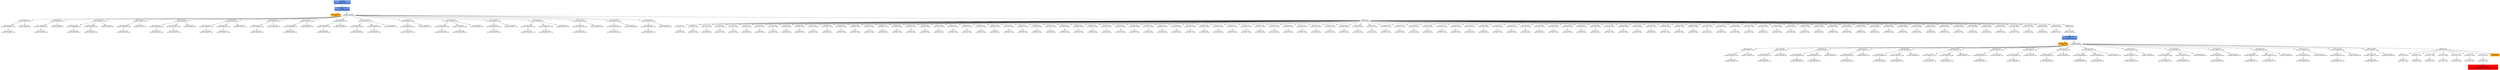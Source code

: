 digraph ARG {
node [style="filled" shape="box" color="white"]
1 [fillcolor="cornflowerblue" label="1 @ N1926\nmain entry\nAbstractionState: ABS1: true\n" id="1"]
20065 [fillcolor="cornflowerblue" label="20065 @ N1928\nmain\nAbstractionState: ABS300\n" id="20065"]
20078 [fillcolor="orange" label="20078 @ N1934\nmain\n" id="20078"]
20081 [label="20081 @ N1838\ncalculate_output entry\n" id="20081"]
20093 [label="20093 @ N1051\ncalculate_outputm1 entry\n" id="20093"]
20100 [label="20100 @ N1020\ncalculate_outputm37 entry\n" id="20100"]
20153 [label="20153 @ N1019\ncalculate_outputm37 exit\n" id="20153"]
20157 [label="20157 @ N1050\ncalculate_outputm1 exit\n" id="20157"]
20166 [label="20166 @ N1087\ncalculate_outputm2 entry\n" id="20166"]
20173 [label="20173 @ N1058\ncalculate_outputm41 entry\n" id="20173"]
20226 [label="20226 @ N1057\ncalculate_outputm41 exit\n" id="20226"]
20230 [label="20230 @ N1086\ncalculate_outputm2 exit\n" id="20230"]
20241 [label="20241 @ N1137\ncalculate_outputm5 entry\n" id="20241"]
20248 [label="20248 @ N1094\ncalculate_outputm58 entry\n" id="20248"]
20284 [label="20284 @ N1093\ncalculate_outputm58 exit\n" id="20284"]
20293 [label="20293 @ N1114\ncalculate_outputm59 entry\n" id="20293"]
20329 [label="20329 @ N1113\ncalculate_outputm59 exit\n" id="20329"]
20333 [label="20333 @ N1136\ncalculate_outputm5 exit\n" id="20333"]
20347 [label="20347 @ N1171\ncalculate_outputm7 entry\n" id="20347"]
20354 [label="20354 @ N1148\ncalculate_outputm65 entry\n" id="20354"]
20390 [label="20390 @ N1147\ncalculate_outputm65 exit\n" id="20390"]
20394 [label="20394 @ N1170\ncalculate_outputm7 exit\n" id="20394"]
20403 [label="20403 @ N1238\ncalculate_outputm8 entry\n" id="20403"]
20410 [label="20410 @ N1178\ncalculate_outputm69 entry\n" id="20410"]
20463 [label="20463 @ N1177\ncalculate_outputm69 exit\n" id="20463"]
20472 [label="20472 @ N1207\ncalculate_outputm71 entry\n" id="20472"]
20525 [label="20525 @ N1206\ncalculate_outputm71 exit\n" id="20525"]
20529 [label="20529 @ N1237\ncalculate_outputm8 exit\n" id="20529"]
20538 [label="20538 @ N1308\ncalculate_outputm11 entry\n" id="20538"]
20545 [label="20545 @ N1249\ncalculate_outputm77 entry\n" id="20545"]
20581 [label="20581 @ N1248\ncalculate_outputm77 exit\n" id="20581"]
20590 [label="20590 @ N1272\ncalculate_outputm79 entry\n" id="20590"]
20660 [label="20660 @ N1271\ncalculate_outputm79 exit\n" id="20660"]
20664 [label="20664 @ N1307\ncalculate_outputm11 exit\n" id="20664"]
20673 [label="20673 @ N1351\ncalculate_outputm12 entry\n" id="20673"]
20680 [label="20680 @ N1319\ncalculate_outputm81 entry\n" id="20680"]
20733 [label="20733 @ N1318\ncalculate_outputm81 exit\n" id="20733"]
20737 [label="20737 @ N1350\ncalculate_outputm12 exit\n" id="20737"]
20748 [label="20748 @ N1387\ncalculate_outputm13 entry\n" id="20748"]
20755 [label="20755 @ N1358\ncalculate_outputm85 entry\n" id="20755"]
20808 [label="20808 @ N1357\ncalculate_outputm85 exit\n" id="20808"]
20812 [label="20812 @ N1386\ncalculate_outputm13 exit\n" id="20812"]
20826 [label="20826 @ N1437\ncalculate_outputm16 entry\n" id="20826"]
20833 [label="20833 @ N1394\ncalculate_outputm95 entry\n" id="20833"]
20903 [label="20903 @ N1393\ncalculate_outputm95 exit\n" id="20903"]
20907 [label="20907 @ N1436\ncalculate_outputm16 exit\n" id="20907"]
20918 [label="20918 @ N1506\ncalculate_outputm17 entry\n" id="20918"]
20925 [label="20925 @ N1444\ncalculate_outputm96 entry\n" id="20925"]
20978 [label="20978 @ N1443\ncalculate_outputm96 exit\n" id="20978"]
20987 [label="20987 @ N1474\ncalculate_outputm97 entry\n" id="20987"]
21040 [label="21040 @ N1473\ncalculate_outputm97 exit\n" id="21040"]
21044 [label="21044 @ N1505\ncalculate_outputm17 exit\n" id="21044"]
21058 [label="21058 @ N1547\ncalculate_outputm22 entry\n" id="21058"]
21065 [label="21065 @ N1517\ncalculate_outputm113 entry\n" id="21065"]
21118 [label="21118 @ N1516\ncalculate_outputm113 exit\n" id="21118"]
21122 [label="21122 @ N1546\ncalculate_outputm22 exit\n" id="21122"]
21133 [label="21133 @ N1620\ncalculate_outputm23 entry\n" id="21133"]
21140 [label="21140 @ N1554\ncalculate_outputm119 entry\n" id="21140"]
21193 [label="21193 @ N1553\ncalculate_outputm119 exit\n" id="21193"]
21202 [label="21202 @ N1587\ncalculate_outputm120 entry\n" id="21202"]
21255 [label="21255 @ N1586\ncalculate_outputm120 exit\n" id="21255"]
21259 [label="21259 @ N1619\ncalculate_outputm23 exit\n" id="21259"]
21273 [label="21273 @ N1671\ncalculate_outputm27 entry\n" id="21273"]
21280 [label="21280 @ N1631\ncalculate_outputm129 entry\n" id="21280"]
21350 [label="21350 @ N1630\ncalculate_outputm129 exit\n" id="21350"]
21354 [label="21354 @ N1670\ncalculate_outputm27 exit\n" id="21354"]
21363 [label="21363 @ N1739\ncalculate_outputm28 entry\n" id="21363"]
21370 [label="21370 @ N1678\ncalculate_outputm131 entry\n" id="21370"]
21423 [label="21423 @ N1677\ncalculate_outputm131 exit\n" id="21423"]
21432 [label="21432 @ N1710\ncalculate_outputm137 entry\n" id="21432"]
21485 [label="21485 @ N1709\ncalculate_outputm137 exit\n" id="21485"]
21489 [label="21489 @ N1738\ncalculate_outputm28 exit\n" id="21489"]
21498 [label="21498 @ N1773\ncalculate_outputm29 entry\n" id="21498"]
21505 [label="21505 @ N1750\ncalculate_outputm139 entry\n" id="21505"]
21541 [label="21541 @ N1749\ncalculate_outputm139 exit\n" id="21541"]
21545 [label="21545 @ N1772\ncalculate_outputm29 exit\n" id="21545"]
21554 [label="21554 @ N1792\ncalculate_outputm30 entry\n" id="21554"]
21561 [label="21561 @ N1780\ncalculate_outputm145 entry\n" id="21561"]
21580 [label="21580 @ N1779\ncalculate_outputm145 exit\n" id="21580"]
21584 [label="21584 @ N1791\ncalculate_outputm30 exit\n" id="21584"]
21595 [label="21595 @ N1831\ncalculate_outputm32 entry\n" id="21595"]
21602 [label="21602 @ N1799\ncalculate_outputm152 entry\n" id="21602"]
21655 [label="21655 @ N1798\ncalculate_outputm152 exit\n" id="21655"]
21659 [label="21659 @ N1830\ncalculate_outputm32 exit\n" id="21659"]
21663 [label="21663 @ N417\nerrorCheck entry\n" id="21663"]
21674 [label="21674 @ N17\nreach_error_0 entry\n" id="21674"]
21676 [label="21676 @ N13\nreach_error_a entry\n" id="21676"]
21688 [label="21688 @ N21\nreach_error_1 entry\n" id="21688"]
21690 [label="21690 @ N13\nreach_error_a entry\n" id="21690"]
21702 [label="21702 @ N25\nreach_error_2 entry\n" id="21702"]
21704 [label="21704 @ N13\nreach_error_a entry\n" id="21704"]
21716 [label="21716 @ N29\nreach_error_3 entry\n" id="21716"]
21718 [label="21718 @ N13\nreach_error_a entry\n" id="21718"]
21730 [label="21730 @ N33\nreach_error_4 entry\n" id="21730"]
21732 [label="21732 @ N9\nreach_error_b entry\n" id="21732"]
21744 [label="21744 @ N37\nreach_error_5 entry\n" id="21744"]
21746 [label="21746 @ N13\nreach_error_a entry\n" id="21746"]
21758 [label="21758 @ N41\nreach_error_6 entry\n" id="21758"]
21760 [label="21760 @ N9\nreach_error_b entry\n" id="21760"]
21772 [label="21772 @ N45\nreach_error_7 entry\n" id="21772"]
21774 [label="21774 @ N13\nreach_error_a entry\n" id="21774"]
21786 [label="21786 @ N49\nreach_error_8 entry\n" id="21786"]
21788 [label="21788 @ N13\nreach_error_a entry\n" id="21788"]
21800 [label="21800 @ N53\nreach_error_9 entry\n" id="21800"]
21802 [label="21802 @ N13\nreach_error_a entry\n" id="21802"]
21814 [label="21814 @ N57\nreach_error_10 entry\n" id="21814"]
21816 [label="21816 @ N13\nreach_error_a entry\n" id="21816"]
21828 [label="21828 @ N61\nreach_error_11 entry\n" id="21828"]
21830 [label="21830 @ N13\nreach_error_a entry\n" id="21830"]
21842 [label="21842 @ N65\nreach_error_12 entry\n" id="21842"]
21844 [label="21844 @ N13\nreach_error_a entry\n" id="21844"]
21856 [label="21856 @ N69\nreach_error_13 entry\n" id="21856"]
21858 [label="21858 @ N13\nreach_error_a entry\n" id="21858"]
21870 [label="21870 @ N73\nreach_error_14 entry\n" id="21870"]
21872 [label="21872 @ N13\nreach_error_a entry\n" id="21872"]
21884 [label="21884 @ N77\nreach_error_15 entry\n" id="21884"]
21886 [label="21886 @ N13\nreach_error_a entry\n" id="21886"]
21898 [label="21898 @ N81\nreach_error_16 entry\n" id="21898"]
21900 [label="21900 @ N13\nreach_error_a entry\n" id="21900"]
21912 [label="21912 @ N85\nreach_error_17 entry\n" id="21912"]
21914 [label="21914 @ N13\nreach_error_a entry\n" id="21914"]
21926 [label="21926 @ N89\nreach_error_18 entry\n" id="21926"]
21928 [label="21928 @ N9\nreach_error_b entry\n" id="21928"]
21940 [label="21940 @ N93\nreach_error_19 entry\n" id="21940"]
21942 [label="21942 @ N13\nreach_error_a entry\n" id="21942"]
21954 [label="21954 @ N97\nreach_error_20 entry\n" id="21954"]
21956 [label="21956 @ N13\nreach_error_a entry\n" id="21956"]
21968 [label="21968 @ N101\nreach_error_21 entry\n" id="21968"]
21970 [label="21970 @ N13\nreach_error_a entry\n" id="21970"]
21982 [label="21982 @ N105\nreach_error_22 entry\n" id="21982"]
21984 [label="21984 @ N13\nreach_error_a entry\n" id="21984"]
21996 [label="21996 @ N109\nreach_error_23 entry\n" id="21996"]
21998 [label="21998 @ N9\nreach_error_b entry\n" id="21998"]
22010 [label="22010 @ N113\nreach_error_24 entry\n" id="22010"]
22012 [label="22012 @ N13\nreach_error_a entry\n" id="22012"]
22024 [label="22024 @ N117\nreach_error_25 entry\n" id="22024"]
22026 [label="22026 @ N13\nreach_error_a entry\n" id="22026"]
22038 [label="22038 @ N121\nreach_error_26 entry\n" id="22038"]
22040 [label="22040 @ N13\nreach_error_a entry\n" id="22040"]
22052 [label="22052 @ N125\nreach_error_27 entry\n" id="22052"]
22054 [label="22054 @ N9\nreach_error_b entry\n" id="22054"]
22066 [label="22066 @ N129\nreach_error_28 entry\n" id="22066"]
22068 [label="22068 @ N13\nreach_error_a entry\n" id="22068"]
22080 [label="22080 @ N133\nreach_error_29 entry\n" id="22080"]
22082 [label="22082 @ N13\nreach_error_a entry\n" id="22082"]
22094 [label="22094 @ N137\nreach_error_30 entry\n" id="22094"]
22096 [label="22096 @ N13\nreach_error_a entry\n" id="22096"]
22108 [label="22108 @ N141\nreach_error_31 entry\n" id="22108"]
22110 [label="22110 @ N9\nreach_error_b entry\n" id="22110"]
22122 [label="22122 @ N145\nreach_error_32 entry\n" id="22122"]
22124 [label="22124 @ N13\nreach_error_a entry\n" id="22124"]
22136 [label="22136 @ N149\nreach_error_33 entry\n" id="22136"]
22138 [label="22138 @ N13\nreach_error_a entry\n" id="22138"]
22150 [label="22150 @ N153\nreach_error_34 entry\n" id="22150"]
22152 [label="22152 @ N13\nreach_error_a entry\n" id="22152"]
22164 [label="22164 @ N157\nreach_error_35 entry\n" id="22164"]
22166 [label="22166 @ N13\nreach_error_a entry\n" id="22166"]
22178 [label="22178 @ N161\nreach_error_36 entry\n" id="22178"]
22180 [label="22180 @ N13\nreach_error_a entry\n" id="22180"]
22192 [label="22192 @ N165\nreach_error_37 entry\n" id="22192"]
22194 [label="22194 @ N13\nreach_error_a entry\n" id="22194"]
22206 [label="22206 @ N169\nreach_error_38 entry\n" id="22206"]
22208 [label="22208 @ N9\nreach_error_b entry\n" id="22208"]
22220 [label="22220 @ N173\nreach_error_39 entry\n" id="22220"]
22222 [label="22222 @ N13\nreach_error_a entry\n" id="22222"]
22234 [label="22234 @ N177\nreach_error_40 entry\n" id="22234"]
22236 [label="22236 @ N13\nreach_error_a entry\n" id="22236"]
22248 [label="22248 @ N181\nreach_error_41 entry\n" id="22248"]
22250 [label="22250 @ N13\nreach_error_a entry\n" id="22250"]
22262 [label="22262 @ N185\nreach_error_42 entry\n" id="22262"]
22264 [label="22264 @ N13\nreach_error_a entry\n" id="22264"]
22276 [label="22276 @ N189\nreach_error_43 entry\n" id="22276"]
22278 [label="22278 @ N13\nreach_error_a entry\n" id="22278"]
22290 [label="22290 @ N193\nreach_error_44 entry\n" id="22290"]
22292 [label="22292 @ N13\nreach_error_a entry\n" id="22292"]
22304 [label="22304 @ N197\nreach_error_45 entry\n" id="22304"]
22306 [label="22306 @ N13\nreach_error_a entry\n" id="22306"]
22318 [label="22318 @ N201\nreach_error_46 entry\n" id="22318"]
22320 [label="22320 @ N13\nreach_error_a entry\n" id="22320"]
22332 [label="22332 @ N205\nreach_error_47 entry\n" id="22332"]
22334 [label="22334 @ N13\nreach_error_a entry\n" id="22334"]
22346 [label="22346 @ N209\nreach_error_48 entry\n" id="22346"]
22348 [label="22348 @ N13\nreach_error_a entry\n" id="22348"]
22360 [label="22360 @ N213\nreach_error_49 entry\n" id="22360"]
22362 [label="22362 @ N13\nreach_error_a entry\n" id="22362"]
22374 [label="22374 @ N217\nreach_error_50 entry\n" id="22374"]
22376 [label="22376 @ N13\nreach_error_a entry\n" id="22376"]
22388 [label="22388 @ N221\nreach_error_51 entry\n" id="22388"]
22390 [label="22390 @ N13\nreach_error_a entry\n" id="22390"]
22402 [label="22402 @ N225\nreach_error_52 entry\n" id="22402"]
22404 [label="22404 @ N13\nreach_error_a entry\n" id="22404"]
22416 [label="22416 @ N229\nreach_error_53 entry\n" id="22416"]
22418 [label="22418 @ N13\nreach_error_a entry\n" id="22418"]
22430 [label="22430 @ N233\nreach_error_54 entry\n" id="22430"]
22432 [label="22432 @ N13\nreach_error_a entry\n" id="22432"]
22444 [label="22444 @ N237\nreach_error_55 entry\n" id="22444"]
22446 [label="22446 @ N13\nreach_error_a entry\n" id="22446"]
22458 [label="22458 @ N241\nreach_error_56 entry\n" id="22458"]
22460 [label="22460 @ N13\nreach_error_a entry\n" id="22460"]
22472 [label="22472 @ N245\nreach_error_57 entry\n" id="22472"]
22474 [label="22474 @ N13\nreach_error_a entry\n" id="22474"]
22486 [label="22486 @ N249\nreach_error_58 entry\n" id="22486"]
22488 [label="22488 @ N9\nreach_error_b entry\n" id="22488"]
22500 [label="22500 @ N253\nreach_error_59 entry\n" id="22500"]
22502 [label="22502 @ N13\nreach_error_a entry\n" id="22502"]
22514 [label="22514 @ N257\nreach_error_60 entry\n" id="22514"]
22516 [label="22516 @ N13\nreach_error_a entry\n" id="22516"]
22528 [label="22528 @ N261\nreach_error_61 entry\n" id="22528"]
22530 [label="22530 @ N13\nreach_error_a entry\n" id="22530"]
22542 [label="22542 @ N265\nreach_error_62 entry\n" id="22542"]
22544 [label="22544 @ N13\nreach_error_a entry\n" id="22544"]
22556 [label="22556 @ N269\nreach_error_63 entry\n" id="22556"]
22558 [label="22558 @ N13\nreach_error_a entry\n" id="22558"]
22570 [label="22570 @ N273\nreach_error_64 entry\n" id="22570"]
22572 [label="22572 @ N9\nreach_error_b entry\n" id="22572"]
22584 [label="22584 @ N277\nreach_error_65 entry\n" id="22584"]
22586 [label="22586 @ N9\nreach_error_b entry\n" id="22586"]
22598 [label="22598 @ N281\nreach_error_66 entry\n" id="22598"]
22600 [label="22600 @ N13\nreach_error_a entry\n" id="22600"]
22612 [label="22612 @ N285\nreach_error_67 entry\n" id="22612"]
22614 [label="22614 @ N13\nreach_error_a entry\n" id="22614"]
22626 [label="22626 @ N289\nreach_error_68 entry\n" id="22626"]
22628 [label="22628 @ N13\nreach_error_a entry\n" id="22628"]
22640 [label="22640 @ N293\nreach_error_69 entry\n" id="22640"]
22642 [label="22642 @ N9\nreach_error_b entry\n" id="22642"]
22654 [label="22654 @ N297\nreach_error_70 entry\n" id="22654"]
22656 [label="22656 @ N13\nreach_error_a entry\n" id="22656"]
22668 [label="22668 @ N301\nreach_error_71 entry\n" id="22668"]
22670 [label="22670 @ N13\nreach_error_a entry\n" id="22670"]
22682 [label="22682 @ N305\nreach_error_72 entry\n" id="22682"]
22684 [label="22684 @ N13\nreach_error_a entry\n" id="22684"]
22696 [label="22696 @ N309\nreach_error_73 entry\n" id="22696"]
22698 [label="22698 @ N9\nreach_error_b entry\n" id="22698"]
22710 [label="22710 @ N313\nreach_error_74 entry\n" id="22710"]
22712 [label="22712 @ N13\nreach_error_a entry\n" id="22712"]
22724 [label="22724 @ N317\nreach_error_75 entry\n" id="22724"]
22726 [label="22726 @ N13\nreach_error_a entry\n" id="22726"]
22738 [label="22738 @ N321\nreach_error_76 entry\n" id="22738"]
22740 [label="22740 @ N13\nreach_error_a entry\n" id="22740"]
22752 [label="22752 @ N325\nreach_error_77 entry\n" id="22752"]
22754 [label="22754 @ N13\nreach_error_a entry\n" id="22754"]
22766 [label="22766 @ N329\nreach_error_78 entry\n" id="22766"]
22768 [label="22768 @ N13\nreach_error_a entry\n" id="22768"]
22780 [label="22780 @ N333\nreach_error_79 entry\n" id="22780"]
22782 [label="22782 @ N13\nreach_error_a entry\n" id="22782"]
22794 [label="22794 @ N337\nreach_error_80 entry\n" id="22794"]
22796 [label="22796 @ N13\nreach_error_a entry\n" id="22796"]
22808 [label="22808 @ N341\nreach_error_81 entry\n" id="22808"]
22810 [label="22810 @ N13\nreach_error_a entry\n" id="22810"]
22822 [label="22822 @ N345\nreach_error_82 entry\n" id="22822"]
22824 [label="22824 @ N13\nreach_error_a entry\n" id="22824"]
22836 [label="22836 @ N349\nreach_error_83 entry\n" id="22836"]
22838 [label="22838 @ N13\nreach_error_a entry\n" id="22838"]
22850 [label="22850 @ N353\nreach_error_84 entry\n" id="22850"]
22852 [label="22852 @ N13\nreach_error_a entry\n" id="22852"]
22864 [label="22864 @ N357\nreach_error_85 entry\n" id="22864"]
22866 [label="22866 @ N13\nreach_error_a entry\n" id="22866"]
22878 [label="22878 @ N361\nreach_error_86 entry\n" id="22878"]
22880 [label="22880 @ N13\nreach_error_a entry\n" id="22880"]
22892 [label="22892 @ N365\nreach_error_87 entry\n" id="22892"]
22894 [label="22894 @ N13\nreach_error_a entry\n" id="22894"]
22906 [label="22906 @ N369\nreach_error_88 entry\n" id="22906"]
22908 [label="22908 @ N9\nreach_error_b entry\n" id="22908"]
22920 [label="22920 @ N373\nreach_error_89 entry\n" id="22920"]
22922 [label="22922 @ N13\nreach_error_a entry\n" id="22922"]
22934 [label="22934 @ N377\nreach_error_90 entry\n" id="22934"]
22936 [label="22936 @ N13\nreach_error_a entry\n" id="22936"]
22948 [label="22948 @ N381\nreach_error_91 entry\n" id="22948"]
22950 [label="22950 @ N13\nreach_error_a entry\n" id="22950"]
22962 [label="22962 @ N385\nreach_error_92 entry\n" id="22962"]
22964 [label="22964 @ N9\nreach_error_b entry\n" id="22964"]
22976 [label="22976 @ N389\nreach_error_93 entry\n" id="22976"]
22978 [label="22978 @ N13\nreach_error_a entry\n" id="22978"]
22990 [label="22990 @ N393\nreach_error_94 entry\n" id="22990"]
22992 [label="22992 @ N13\nreach_error_a entry\n" id="22992"]
23004 [label="23004 @ N397\nreach_error_95 entry\n" id="23004"]
23006 [label="23006 @ N13\nreach_error_a entry\n" id="23006"]
23018 [label="23018 @ N401\nreach_error_96 entry\n" id="23018"]
23020 [label="23020 @ N13\nreach_error_a entry\n" id="23020"]
23032 [label="23032 @ N405\nreach_error_97 entry\n" id="23032"]
23034 [label="23034 @ N13\nreach_error_a entry\n" id="23034"]
23046 [label="23046 @ N409\nreach_error_98 entry\n" id="23046"]
23048 [label="23048 @ N13\nreach_error_a entry\n" id="23048"]
23060 [label="23060 @ N413\nreach_error_99 entry\n" id="23060"]
23062 [label="23062 @ N13\nreach_error_a entry\n" id="23062"]
23065 [label="23065 @ N416\nerrorCheck exit\n" id="23065"]
23067 [label="23067 @ N1837\ncalculate_output exit\n" id="23067"]
23070 [fillcolor="cornflowerblue" label="23070 @ N1928\nmain\nAbstractionState: ABS401\n" id="23070"]
23083 [fillcolor="orange" label="23083 @ N1934\nmain\n" id="23083"]
23086 [label="23086 @ N1838\ncalculate_output entry\n" id="23086"]
23098 [label="23098 @ N1051\ncalculate_outputm1 entry\n" id="23098"]
23105 [label="23105 @ N1020\ncalculate_outputm37 entry\n" id="23105"]
23158 [label="23158 @ N1019\ncalculate_outputm37 exit\n" id="23158"]
23162 [label="23162 @ N1050\ncalculate_outputm1 exit\n" id="23162"]
23171 [label="23171 @ N1087\ncalculate_outputm2 entry\n" id="23171"]
23178 [label="23178 @ N1058\ncalculate_outputm41 entry\n" id="23178"]
23231 [label="23231 @ N1057\ncalculate_outputm41 exit\n" id="23231"]
23235 [label="23235 @ N1086\ncalculate_outputm2 exit\n" id="23235"]
23246 [label="23246 @ N1137\ncalculate_outputm5 entry\n" id="23246"]
23253 [label="23253 @ N1094\ncalculate_outputm58 entry\n" id="23253"]
23289 [label="23289 @ N1093\ncalculate_outputm58 exit\n" id="23289"]
23298 [label="23298 @ N1114\ncalculate_outputm59 entry\n" id="23298"]
23334 [label="23334 @ N1113\ncalculate_outputm59 exit\n" id="23334"]
23338 [label="23338 @ N1136\ncalculate_outputm5 exit\n" id="23338"]
23352 [label="23352 @ N1171\ncalculate_outputm7 entry\n" id="23352"]
23359 [label="23359 @ N1148\ncalculate_outputm65 entry\n" id="23359"]
23395 [label="23395 @ N1147\ncalculate_outputm65 exit\n" id="23395"]
23399 [label="23399 @ N1170\ncalculate_outputm7 exit\n" id="23399"]
23408 [label="23408 @ N1238\ncalculate_outputm8 entry\n" id="23408"]
23415 [label="23415 @ N1178\ncalculate_outputm69 entry\n" id="23415"]
23468 [label="23468 @ N1177\ncalculate_outputm69 exit\n" id="23468"]
23477 [label="23477 @ N1207\ncalculate_outputm71 entry\n" id="23477"]
23530 [label="23530 @ N1206\ncalculate_outputm71 exit\n" id="23530"]
23534 [label="23534 @ N1237\ncalculate_outputm8 exit\n" id="23534"]
23543 [label="23543 @ N1308\ncalculate_outputm11 entry\n" id="23543"]
23550 [label="23550 @ N1249\ncalculate_outputm77 entry\n" id="23550"]
23586 [label="23586 @ N1248\ncalculate_outputm77 exit\n" id="23586"]
23595 [label="23595 @ N1272\ncalculate_outputm79 entry\n" id="23595"]
23665 [label="23665 @ N1271\ncalculate_outputm79 exit\n" id="23665"]
23669 [label="23669 @ N1307\ncalculate_outputm11 exit\n" id="23669"]
23678 [label="23678 @ N1351\ncalculate_outputm12 entry\n" id="23678"]
23685 [label="23685 @ N1319\ncalculate_outputm81 entry\n" id="23685"]
23738 [label="23738 @ N1318\ncalculate_outputm81 exit\n" id="23738"]
23742 [label="23742 @ N1350\ncalculate_outputm12 exit\n" id="23742"]
23753 [label="23753 @ N1387\ncalculate_outputm13 entry\n" id="23753"]
23760 [label="23760 @ N1358\ncalculate_outputm85 entry\n" id="23760"]
23813 [label="23813 @ N1357\ncalculate_outputm85 exit\n" id="23813"]
23817 [label="23817 @ N1386\ncalculate_outputm13 exit\n" id="23817"]
23831 [label="23831 @ N1437\ncalculate_outputm16 entry\n" id="23831"]
23838 [label="23838 @ N1394\ncalculate_outputm95 entry\n" id="23838"]
23908 [label="23908 @ N1393\ncalculate_outputm95 exit\n" id="23908"]
23912 [label="23912 @ N1436\ncalculate_outputm16 exit\n" id="23912"]
23923 [label="23923 @ N1506\ncalculate_outputm17 entry\n" id="23923"]
23930 [label="23930 @ N1444\ncalculate_outputm96 entry\n" id="23930"]
23983 [label="23983 @ N1443\ncalculate_outputm96 exit\n" id="23983"]
23992 [label="23992 @ N1474\ncalculate_outputm97 entry\n" id="23992"]
24045 [label="24045 @ N1473\ncalculate_outputm97 exit\n" id="24045"]
24049 [label="24049 @ N1505\ncalculate_outputm17 exit\n" id="24049"]
24063 [label="24063 @ N1547\ncalculate_outputm22 entry\n" id="24063"]
24070 [label="24070 @ N1517\ncalculate_outputm113 entry\n" id="24070"]
24123 [label="24123 @ N1516\ncalculate_outputm113 exit\n" id="24123"]
24127 [label="24127 @ N1546\ncalculate_outputm22 exit\n" id="24127"]
24138 [label="24138 @ N1620\ncalculate_outputm23 entry\n" id="24138"]
24145 [label="24145 @ N1554\ncalculate_outputm119 entry\n" id="24145"]
24198 [label="24198 @ N1553\ncalculate_outputm119 exit\n" id="24198"]
24207 [label="24207 @ N1587\ncalculate_outputm120 entry\n" id="24207"]
24260 [label="24260 @ N1586\ncalculate_outputm120 exit\n" id="24260"]
24264 [label="24264 @ N1619\ncalculate_outputm23 exit\n" id="24264"]
24278 [label="24278 @ N1671\ncalculate_outputm27 entry\n" id="24278"]
24285 [label="24285 @ N1631\ncalculate_outputm129 entry\n" id="24285"]
24355 [label="24355 @ N1630\ncalculate_outputm129 exit\n" id="24355"]
24359 [label="24359 @ N1670\ncalculate_outputm27 exit\n" id="24359"]
24368 [label="24368 @ N1739\ncalculate_outputm28 entry\n" id="24368"]
24375 [label="24375 @ N1678\ncalculate_outputm131 entry\n" id="24375"]
24428 [label="24428 @ N1677\ncalculate_outputm131 exit\n" id="24428"]
24437 [label="24437 @ N1710\ncalculate_outputm137 entry\n" id="24437"]
24490 [label="24490 @ N1709\ncalculate_outputm137 exit\n" id="24490"]
24494 [label="24494 @ N1738\ncalculate_outputm28 exit\n" id="24494"]
24503 [label="24503 @ N1773\ncalculate_outputm29 entry\n" id="24503"]
24510 [label="24510 @ N1750\ncalculate_outputm139 entry\n" id="24510"]
24546 [label="24546 @ N1749\ncalculate_outputm139 exit\n" id="24546"]
24550 [label="24550 @ N1772\ncalculate_outputm29 exit\n" id="24550"]
24559 [label="24559 @ N1792\ncalculate_outputm30 entry\n" id="24559"]
24566 [label="24566 @ N1780\ncalculate_outputm145 entry\n" id="24566"]
24585 [label="24585 @ N1779\ncalculate_outputm145 exit\n" id="24585"]
24589 [label="24589 @ N1791\ncalculate_outputm30 exit\n" id="24589"]
24600 [label="24600 @ N1831\ncalculate_outputm32 entry\n" id="24600"]
24607 [label="24607 @ N1799\ncalculate_outputm152 entry\n" id="24607"]
24660 [label="24660 @ N1798\ncalculate_outputm152 exit\n" id="24660"]
24664 [label="24664 @ N1830\ncalculate_outputm32 exit\n" id="24664"]
24668 [label="24668 @ N417\nerrorCheck entry\n" id="24668"]
24679 [label="24679 @ N17\nreach_error_0 entry\n" id="24679"]
24681 [label="24681 @ N13\nreach_error_a entry\n" id="24681"]
24693 [label="24693 @ N21\nreach_error_1 entry\n" id="24693"]
24695 [label="24695 @ N13\nreach_error_a entry\n" id="24695"]
24707 [label="24707 @ N25\nreach_error_2 entry\n" id="24707"]
24709 [label="24709 @ N13\nreach_error_a entry\n" id="24709"]
24721 [label="24721 @ N29\nreach_error_3 entry\n" id="24721"]
24723 [label="24723 @ N13\nreach_error_a entry\n" id="24723"]
24735 [label="24735 @ N33\nreach_error_4 entry\n" id="24735"]
24737 [label="24737 @ N9\nreach_error_b entry\n" id="24737"]
24749 [label="24749 @ N37\nreach_error_5 entry\n" id="24749"]
24751 [label="24751 @ N13\nreach_error_a entry\n" id="24751"]
24763 [label="24763 @ N41\nreach_error_6 entry\n" id="24763"]
24765 [label="24765 @ N9\nreach_error_b entry\n" id="24765"]
24768 [fillcolor="red" label="24768 @ N1\nreach_error entry\nAbstractionState: ABS408\n AutomatonState: SVCOMP: _predefinedState_ERROR\n" id="24768"]
24761 [fillcolor="orange" label="24761 @ N455\nerrorCheck\n" id="24761"]
1 -> 20065 []
20065 -> 20081 []
20065 -> 20078 []
20081 -> 21663 []
20081 -> 21595 []
20081 -> 21554 []
20081 -> 21498 []
20081 -> 21363 []
20081 -> 21273 []
20081 -> 21133 []
20081 -> 21058 []
20081 -> 20918 []
20081 -> 20826 []
20081 -> 20748 []
20081 -> 20673 []
20081 -> 20538 []
20081 -> 20403 []
20081 -> 20347 []
20081 -> 20241 []
20081 -> 20166 []
20081 -> 20093 []
20093 -> 20157 []
20093 -> 20100 []
20100 -> 20153 []
20166 -> 20230 []
20166 -> 20173 []
20173 -> 20226 []
20241 -> 20333 []
20241 -> 20293 []
20241 -> 20248 []
20248 -> 20284 []
20293 -> 20329 []
20347 -> 20394 []
20347 -> 20354 []
20354 -> 20390 []
20403 -> 20529 []
20403 -> 20472 []
20403 -> 20410 []
20410 -> 20463 []
20472 -> 20525 []
20538 -> 20664 []
20538 -> 20590 []
20538 -> 20545 []
20545 -> 20581 []
20590 -> 20660 []
20673 -> 20737 []
20673 -> 20680 []
20680 -> 20733 []
20748 -> 20812 []
20748 -> 20755 []
20755 -> 20808 []
20826 -> 20907 []
20826 -> 20833 []
20833 -> 20903 []
20918 -> 21044 []
20918 -> 20987 []
20918 -> 20925 []
20925 -> 20978 []
20987 -> 21040 []
21058 -> 21122 []
21058 -> 21065 []
21065 -> 21118 []
21133 -> 21259 []
21133 -> 21202 []
21133 -> 21140 []
21140 -> 21193 []
21202 -> 21255 []
21273 -> 21354 []
21273 -> 21280 []
21280 -> 21350 []
21363 -> 21489 []
21363 -> 21432 []
21363 -> 21370 []
21370 -> 21423 []
21432 -> 21485 []
21498 -> 21545 []
21498 -> 21505 []
21505 -> 21541 []
21554 -> 21584 []
21554 -> 21561 []
21561 -> 21580 []
21595 -> 21659 []
21595 -> 21602 []
21602 -> 21655 []
21663 -> 23065 []
21663 -> 23060 []
21663 -> 23046 []
21663 -> 23032 []
21663 -> 23018 []
21663 -> 23004 []
21663 -> 22990 []
21663 -> 22976 []
21663 -> 22962 []
21663 -> 22948 []
21663 -> 22934 []
21663 -> 22920 []
21663 -> 22906 []
21663 -> 22892 []
21663 -> 22878 []
21663 -> 22864 []
21663 -> 22850 []
21663 -> 22836 []
21663 -> 22822 []
21663 -> 22808 []
21663 -> 22794 []
21663 -> 22780 []
21663 -> 22766 []
21663 -> 22752 []
21663 -> 22738 []
21663 -> 22724 []
21663 -> 22710 []
21663 -> 22696 []
21663 -> 22682 []
21663 -> 22668 []
21663 -> 22654 []
21663 -> 22640 []
21663 -> 22626 []
21663 -> 22612 []
21663 -> 22598 []
21663 -> 22584 []
21663 -> 22570 []
21663 -> 22556 []
21663 -> 22542 []
21663 -> 22528 []
21663 -> 22514 []
21663 -> 22500 []
21663 -> 22486 []
21663 -> 22472 []
21663 -> 22458 []
21663 -> 22444 []
21663 -> 22430 []
21663 -> 22416 []
21663 -> 22402 []
21663 -> 22388 []
21663 -> 22374 []
21663 -> 22360 []
21663 -> 22346 []
21663 -> 22332 []
21663 -> 22318 []
21663 -> 22304 []
21663 -> 22290 []
21663 -> 22276 []
21663 -> 22262 []
21663 -> 22248 []
21663 -> 22234 []
21663 -> 22220 []
21663 -> 22206 []
21663 -> 22192 []
21663 -> 22178 []
21663 -> 22164 []
21663 -> 22150 []
21663 -> 22136 []
21663 -> 22122 []
21663 -> 22108 []
21663 -> 22094 []
21663 -> 22080 []
21663 -> 22066 []
21663 -> 22052 []
21663 -> 22038 []
21663 -> 22024 []
21663 -> 22010 []
21663 -> 21996 []
21663 -> 21982 []
21663 -> 21968 []
21663 -> 21954 []
21663 -> 21940 []
21663 -> 21926 []
21663 -> 21912 []
21663 -> 21898 []
21663 -> 21884 []
21663 -> 21870 []
21663 -> 21856 []
21663 -> 21842 []
21663 -> 21828 []
21663 -> 21814 []
21663 -> 21800 []
21663 -> 21786 []
21663 -> 21772 []
21663 -> 21758 []
21663 -> 21744 []
21663 -> 21730 []
21663 -> 21716 []
21663 -> 21702 []
21663 -> 21688 []
21663 -> 21674 []
21674 -> 21676 []
21688 -> 21690 []
21702 -> 21704 []
21716 -> 21718 []
21730 -> 21732 []
21744 -> 21746 []
21758 -> 21760 []
21772 -> 21774 []
21786 -> 21788 []
21800 -> 21802 []
21814 -> 21816 []
21828 -> 21830 []
21842 -> 21844 []
21856 -> 21858 []
21870 -> 21872 []
21884 -> 21886 []
21898 -> 21900 []
21912 -> 21914 []
21926 -> 21928 []
21940 -> 21942 []
21954 -> 21956 []
21968 -> 21970 []
21982 -> 21984 []
21996 -> 21998 []
22010 -> 22012 []
22024 -> 22026 []
22038 -> 22040 []
22052 -> 22054 []
22066 -> 22068 []
22080 -> 22082 []
22094 -> 22096 []
22108 -> 22110 []
22122 -> 22124 []
22136 -> 22138 []
22150 -> 22152 []
22164 -> 22166 []
22178 -> 22180 []
22192 -> 22194 []
22206 -> 22208 []
22220 -> 22222 []
22234 -> 22236 []
22248 -> 22250 []
22262 -> 22264 []
22276 -> 22278 []
22290 -> 22292 []
22304 -> 22306 []
22318 -> 22320 []
22332 -> 22334 []
22346 -> 22348 []
22360 -> 22362 []
22374 -> 22376 []
22388 -> 22390 []
22402 -> 22404 []
22416 -> 22418 []
22430 -> 22432 []
22444 -> 22446 []
22458 -> 22460 []
22472 -> 22474 []
22486 -> 22488 []
22500 -> 22502 []
22514 -> 22516 []
22528 -> 22530 []
22542 -> 22544 []
22556 -> 22558 []
22570 -> 22572 []
22584 -> 22586 []
22598 -> 22600 []
22612 -> 22614 []
22626 -> 22628 []
22640 -> 22642 []
22654 -> 22656 []
22668 -> 22670 []
22682 -> 22684 []
22696 -> 22698 []
22710 -> 22712 []
22724 -> 22726 []
22738 -> 22740 []
22752 -> 22754 []
22766 -> 22768 []
22780 -> 22782 []
22794 -> 22796 []
22808 -> 22810 []
22822 -> 22824 []
22836 -> 22838 []
22850 -> 22852 []
22864 -> 22866 []
22878 -> 22880 []
22892 -> 22894 []
22906 -> 22908 []
22920 -> 22922 []
22934 -> 22936 []
22948 -> 22950 []
22962 -> 22964 []
22976 -> 22978 []
22990 -> 22992 []
23004 -> 23006 []
23018 -> 23020 []
23032 -> 23034 []
23046 -> 23048 []
23060 -> 23062 []
23065 -> 23067 []
23067 -> 23070 []
23070 -> 23086 []
23070 -> 23083 []
23086 -> 24668 []
23086 -> 24600 []
23086 -> 24559 []
23086 -> 24503 []
23086 -> 24368 []
23086 -> 24278 []
23086 -> 24138 []
23086 -> 24063 []
23086 -> 23923 []
23086 -> 23831 []
23086 -> 23753 []
23086 -> 23678 []
23086 -> 23543 []
23086 -> 23408 []
23086 -> 23352 []
23086 -> 23246 []
23086 -> 23171 []
23086 -> 23098 []
23098 -> 23162 []
23098 -> 23105 []
23105 -> 23158 []
23171 -> 23235 []
23171 -> 23178 []
23178 -> 23231 []
23246 -> 23338 []
23246 -> 23298 []
23246 -> 23253 []
23253 -> 23289 []
23298 -> 23334 []
23352 -> 23399 []
23352 -> 23359 []
23359 -> 23395 []
23408 -> 23534 []
23408 -> 23477 []
23408 -> 23415 []
23415 -> 23468 []
23477 -> 23530 []
23543 -> 23669 []
23543 -> 23595 []
23543 -> 23550 []
23550 -> 23586 []
23595 -> 23665 []
23678 -> 23742 []
23678 -> 23685 []
23685 -> 23738 []
23753 -> 23817 []
23753 -> 23760 []
23760 -> 23813 []
23831 -> 23912 []
23831 -> 23838 []
23838 -> 23908 []
23923 -> 24049 []
23923 -> 23992 []
23923 -> 23930 []
23930 -> 23983 []
23992 -> 24045 []
24063 -> 24127 []
24063 -> 24070 []
24070 -> 24123 []
24138 -> 24264 []
24138 -> 24207 []
24138 -> 24145 []
24145 -> 24198 []
24207 -> 24260 []
24278 -> 24359 []
24278 -> 24285 []
24285 -> 24355 []
24368 -> 24494 []
24368 -> 24437 []
24368 -> 24375 []
24375 -> 24428 []
24437 -> 24490 []
24503 -> 24550 []
24503 -> 24510 []
24510 -> 24546 []
24559 -> 24589 []
24559 -> 24566 []
24566 -> 24585 []
24600 -> 24664 []
24600 -> 24607 []
24607 -> 24660 []
24668 -> 24761 []
24668 -> 24763 []
24668 -> 24749 []
24668 -> 24735 []
24668 -> 24721 []
24668 -> 24707 []
24668 -> 24693 []
24668 -> 24679 []
24679 -> 24681 []
24693 -> 24695 []
24707 -> 24709 []
24721 -> 24723 []
24735 -> 24737 []
24749 -> 24751 []
24763 -> 24765 []
24765 -> 24768 []
}

